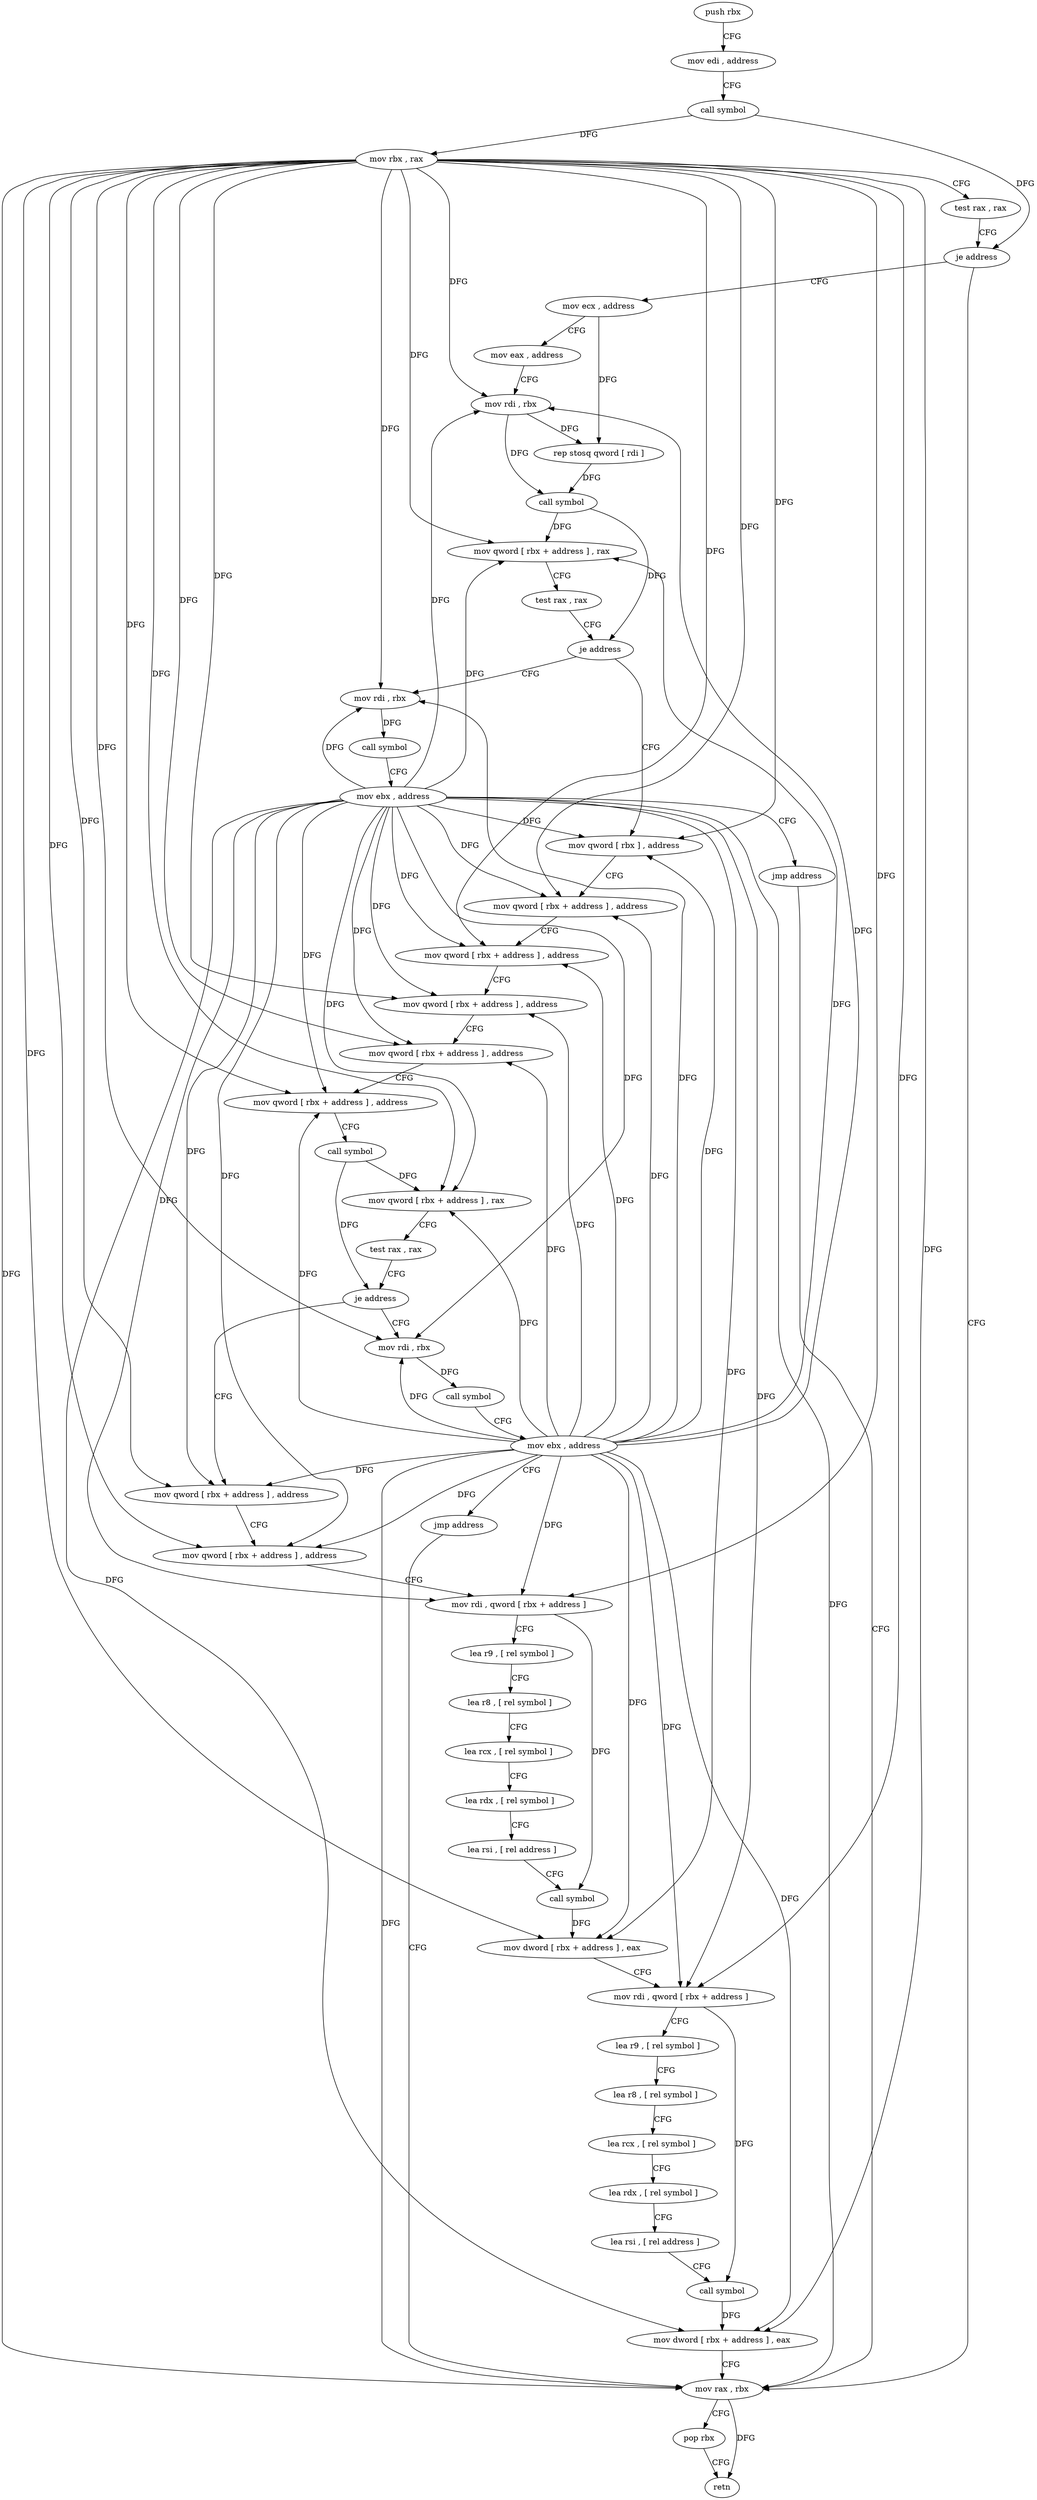 digraph "func" {
"90185" [label = "push rbx" ]
"90186" [label = "mov edi , address" ]
"90191" [label = "call symbol" ]
"90196" [label = "mov rbx , rax" ]
"90199" [label = "test rax , rax" ]
"90202" [label = "je address" ]
"90413" [label = "mov rax , rbx" ]
"90208" [label = "mov ecx , address" ]
"90416" [label = "pop rbx" ]
"90417" [label = "retn" ]
"90213" [label = "mov eax , address" ]
"90218" [label = "mov rdi , rbx" ]
"90221" [label = "rep stosq qword [ rdi ]" ]
"90224" [label = "call symbol" ]
"90229" [label = "mov qword [ rbx + address ] , rax" ]
"90233" [label = "test rax , rax" ]
"90236" [label = "je address" ]
"90433" [label = "mov rdi , rbx" ]
"90242" [label = "mov qword [ rbx ] , address" ]
"90436" [label = "call symbol" ]
"90441" [label = "mov ebx , address" ]
"90446" [label = "jmp address" ]
"90249" [label = "mov qword [ rbx + address ] , address" ]
"90257" [label = "mov qword [ rbx + address ] , address" ]
"90265" [label = "mov qword [ rbx + address ] , address" ]
"90273" [label = "mov qword [ rbx + address ] , address" ]
"90281" [label = "mov qword [ rbx + address ] , address" ]
"90289" [label = "call symbol" ]
"90294" [label = "mov qword [ rbx + address ] , rax" ]
"90298" [label = "test rax , rax" ]
"90301" [label = "je address" ]
"90418" [label = "mov rdi , rbx" ]
"90303" [label = "mov qword [ rbx + address ] , address" ]
"90421" [label = "call symbol" ]
"90426" [label = "mov ebx , address" ]
"90431" [label = "jmp address" ]
"90311" [label = "mov qword [ rbx + address ] , address" ]
"90319" [label = "mov rdi , qword [ rbx + address ]" ]
"90323" [label = "lea r9 , [ rel symbol ]" ]
"90330" [label = "lea r8 , [ rel symbol ]" ]
"90337" [label = "lea rcx , [ rel symbol ]" ]
"90344" [label = "lea rdx , [ rel symbol ]" ]
"90351" [label = "lea rsi , [ rel address ]" ]
"90358" [label = "call symbol" ]
"90363" [label = "mov dword [ rbx + address ] , eax" ]
"90366" [label = "mov rdi , qword [ rbx + address ]" ]
"90370" [label = "lea r9 , [ rel symbol ]" ]
"90377" [label = "lea r8 , [ rel symbol ]" ]
"90384" [label = "lea rcx , [ rel symbol ]" ]
"90391" [label = "lea rdx , [ rel symbol ]" ]
"90398" [label = "lea rsi , [ rel address ]" ]
"90405" [label = "call symbol" ]
"90410" [label = "mov dword [ rbx + address ] , eax" ]
"90185" -> "90186" [ label = "CFG" ]
"90186" -> "90191" [ label = "CFG" ]
"90191" -> "90196" [ label = "DFG" ]
"90191" -> "90202" [ label = "DFG" ]
"90196" -> "90199" [ label = "CFG" ]
"90196" -> "90413" [ label = "DFG" ]
"90196" -> "90218" [ label = "DFG" ]
"90196" -> "90229" [ label = "DFG" ]
"90196" -> "90433" [ label = "DFG" ]
"90196" -> "90242" [ label = "DFG" ]
"90196" -> "90249" [ label = "DFG" ]
"90196" -> "90257" [ label = "DFG" ]
"90196" -> "90265" [ label = "DFG" ]
"90196" -> "90273" [ label = "DFG" ]
"90196" -> "90281" [ label = "DFG" ]
"90196" -> "90294" [ label = "DFG" ]
"90196" -> "90418" [ label = "DFG" ]
"90196" -> "90303" [ label = "DFG" ]
"90196" -> "90311" [ label = "DFG" ]
"90196" -> "90319" [ label = "DFG" ]
"90196" -> "90363" [ label = "DFG" ]
"90196" -> "90366" [ label = "DFG" ]
"90196" -> "90410" [ label = "DFG" ]
"90199" -> "90202" [ label = "CFG" ]
"90202" -> "90413" [ label = "CFG" ]
"90202" -> "90208" [ label = "CFG" ]
"90413" -> "90416" [ label = "CFG" ]
"90413" -> "90417" [ label = "DFG" ]
"90208" -> "90213" [ label = "CFG" ]
"90208" -> "90221" [ label = "DFG" ]
"90416" -> "90417" [ label = "CFG" ]
"90213" -> "90218" [ label = "CFG" ]
"90218" -> "90221" [ label = "DFG" ]
"90218" -> "90224" [ label = "DFG" ]
"90221" -> "90224" [ label = "DFG" ]
"90224" -> "90229" [ label = "DFG" ]
"90224" -> "90236" [ label = "DFG" ]
"90229" -> "90233" [ label = "CFG" ]
"90233" -> "90236" [ label = "CFG" ]
"90236" -> "90433" [ label = "CFG" ]
"90236" -> "90242" [ label = "CFG" ]
"90433" -> "90436" [ label = "DFG" ]
"90242" -> "90249" [ label = "CFG" ]
"90436" -> "90441" [ label = "CFG" ]
"90441" -> "90446" [ label = "CFG" ]
"90441" -> "90413" [ label = "DFG" ]
"90441" -> "90218" [ label = "DFG" ]
"90441" -> "90433" [ label = "DFG" ]
"90441" -> "90229" [ label = "DFG" ]
"90441" -> "90242" [ label = "DFG" ]
"90441" -> "90249" [ label = "DFG" ]
"90441" -> "90257" [ label = "DFG" ]
"90441" -> "90265" [ label = "DFG" ]
"90441" -> "90273" [ label = "DFG" ]
"90441" -> "90281" [ label = "DFG" ]
"90441" -> "90294" [ label = "DFG" ]
"90441" -> "90418" [ label = "DFG" ]
"90441" -> "90303" [ label = "DFG" ]
"90441" -> "90311" [ label = "DFG" ]
"90441" -> "90319" [ label = "DFG" ]
"90441" -> "90363" [ label = "DFG" ]
"90441" -> "90366" [ label = "DFG" ]
"90441" -> "90410" [ label = "DFG" ]
"90446" -> "90413" [ label = "CFG" ]
"90249" -> "90257" [ label = "CFG" ]
"90257" -> "90265" [ label = "CFG" ]
"90265" -> "90273" [ label = "CFG" ]
"90273" -> "90281" [ label = "CFG" ]
"90281" -> "90289" [ label = "CFG" ]
"90289" -> "90294" [ label = "DFG" ]
"90289" -> "90301" [ label = "DFG" ]
"90294" -> "90298" [ label = "CFG" ]
"90298" -> "90301" [ label = "CFG" ]
"90301" -> "90418" [ label = "CFG" ]
"90301" -> "90303" [ label = "CFG" ]
"90418" -> "90421" [ label = "DFG" ]
"90303" -> "90311" [ label = "CFG" ]
"90421" -> "90426" [ label = "CFG" ]
"90426" -> "90431" [ label = "CFG" ]
"90426" -> "90413" [ label = "DFG" ]
"90426" -> "90218" [ label = "DFG" ]
"90426" -> "90433" [ label = "DFG" ]
"90426" -> "90242" [ label = "DFG" ]
"90426" -> "90249" [ label = "DFG" ]
"90426" -> "90257" [ label = "DFG" ]
"90426" -> "90265" [ label = "DFG" ]
"90426" -> "90273" [ label = "DFG" ]
"90426" -> "90281" [ label = "DFG" ]
"90426" -> "90418" [ label = "DFG" ]
"90426" -> "90229" [ label = "DFG" ]
"90426" -> "90294" [ label = "DFG" ]
"90426" -> "90303" [ label = "DFG" ]
"90426" -> "90311" [ label = "DFG" ]
"90426" -> "90319" [ label = "DFG" ]
"90426" -> "90363" [ label = "DFG" ]
"90426" -> "90366" [ label = "DFG" ]
"90426" -> "90410" [ label = "DFG" ]
"90431" -> "90413" [ label = "CFG" ]
"90311" -> "90319" [ label = "CFG" ]
"90319" -> "90323" [ label = "CFG" ]
"90319" -> "90358" [ label = "DFG" ]
"90323" -> "90330" [ label = "CFG" ]
"90330" -> "90337" [ label = "CFG" ]
"90337" -> "90344" [ label = "CFG" ]
"90344" -> "90351" [ label = "CFG" ]
"90351" -> "90358" [ label = "CFG" ]
"90358" -> "90363" [ label = "DFG" ]
"90363" -> "90366" [ label = "CFG" ]
"90366" -> "90370" [ label = "CFG" ]
"90366" -> "90405" [ label = "DFG" ]
"90370" -> "90377" [ label = "CFG" ]
"90377" -> "90384" [ label = "CFG" ]
"90384" -> "90391" [ label = "CFG" ]
"90391" -> "90398" [ label = "CFG" ]
"90398" -> "90405" [ label = "CFG" ]
"90405" -> "90410" [ label = "DFG" ]
"90410" -> "90413" [ label = "CFG" ]
}

